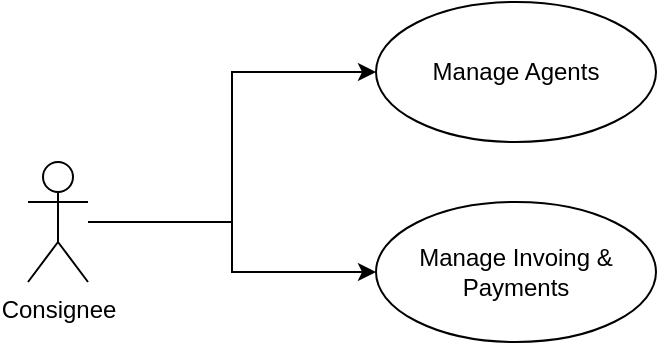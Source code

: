 <mxfile version="21.6.9" type="github">
  <diagram name="第 1 页" id="mpA3fjl369TNl9NvuZEH">
    <mxGraphModel dx="1050" dy="574" grid="1" gridSize="10" guides="1" tooltips="1" connect="1" arrows="1" fold="1" page="1" pageScale="1" pageWidth="827" pageHeight="1169" math="0" shadow="0">
      <root>
        <mxCell id="0" />
        <mxCell id="1" parent="0" />
        <mxCell id="aOk2DJcT04LAwnS8p_ow-2" value="&lt;div class=&quot;lake-content&quot;&gt;Manage Agents&lt;/div&gt;" style="ellipse;whiteSpace=wrap;html=1;" parent="1" vertex="1">
          <mxGeometry x="274" y="190" width="140" height="70" as="geometry" />
        </mxCell>
        <mxCell id="Aq03lgx9IVbEHnPTXOw4-1" style="edgeStyle=orthogonalEdgeStyle;rounded=0;orthogonalLoop=1;jettySize=auto;html=1;entryX=0;entryY=0.5;entryDx=0;entryDy=0;" edge="1" parent="1" source="aOk2DJcT04LAwnS8p_ow-3" target="aOk2DJcT04LAwnS8p_ow-2">
          <mxGeometry relative="1" as="geometry" />
        </mxCell>
        <mxCell id="Aq03lgx9IVbEHnPTXOw4-3" style="edgeStyle=orthogonalEdgeStyle;rounded=0;orthogonalLoop=1;jettySize=auto;html=1;" edge="1" parent="1" source="aOk2DJcT04LAwnS8p_ow-3" target="Aq03lgx9IVbEHnPTXOw4-2">
          <mxGeometry relative="1" as="geometry" />
        </mxCell>
        <mxCell id="aOk2DJcT04LAwnS8p_ow-3" value="Consignee" style="shape=umlActor;verticalLabelPosition=bottom;verticalAlign=top;html=1;" parent="1" vertex="1">
          <mxGeometry x="100" y="270" width="30" height="60" as="geometry" />
        </mxCell>
        <mxCell id="Aq03lgx9IVbEHnPTXOw4-2" value="&lt;div class=&quot;lake-content&quot;&gt;Manage Invoing &amp;amp; Payments&lt;/div&gt;" style="ellipse;whiteSpace=wrap;html=1;" vertex="1" parent="1">
          <mxGeometry x="274" y="290" width="140" height="70" as="geometry" />
        </mxCell>
      </root>
    </mxGraphModel>
  </diagram>
</mxfile>
